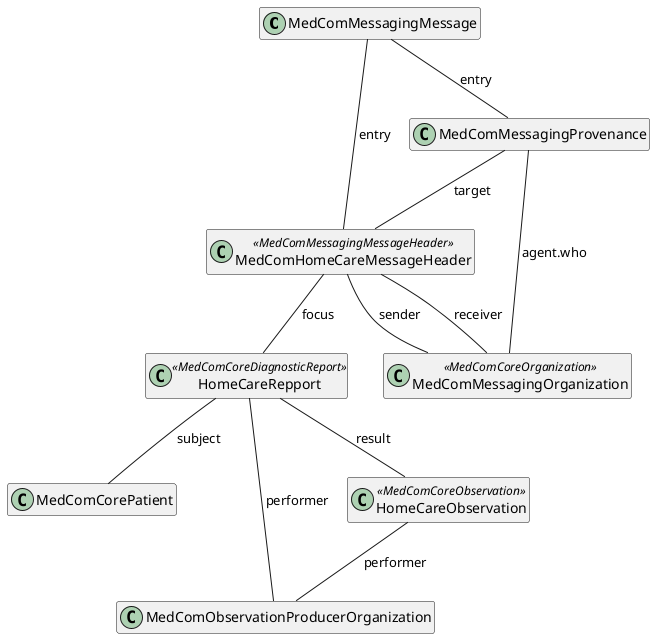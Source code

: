 @startuml HomeCareObservationMessage

hide empty members

top to bottom direction

class "MedComMessagingMessage" as message
class "MedComHomeCareMessageHeader" as messageheader <<MedComMessagingMessageHeader>>
class "MedComMessagingProvenance" as provenance
class "MedComMessagingOrganization" as messagingOrganization <<MedComCoreOrganization>>
class "MedComCorePatient" as patient
class "MedComObservationProducerOrganization" as organization
' class "MedComCorePractitioner" as author
class "HomeCareRepport" as diagnosticReport <<MedComCoreDiagnosticReport>>
class "HomeCareObservation" as coreobservation <<MedComCoreObservation>>

message -- messageheader : "entry"
messageheader -- diagnosticReport : "focus"
message -- provenance : "entry"
provenance -- messageheader : "target" 
provenance -- messagingOrganization : "agent.who"
diagnosticReport -- patient : "subject"
diagnosticReport -- organization: "performer"
diagnosticReport -- coreobservation : "result"
coreobservation -- organization:"performer"


messageheader -- messagingOrganization : "receiver"
messageheader -- messagingOrganization : "sender"

@enduml